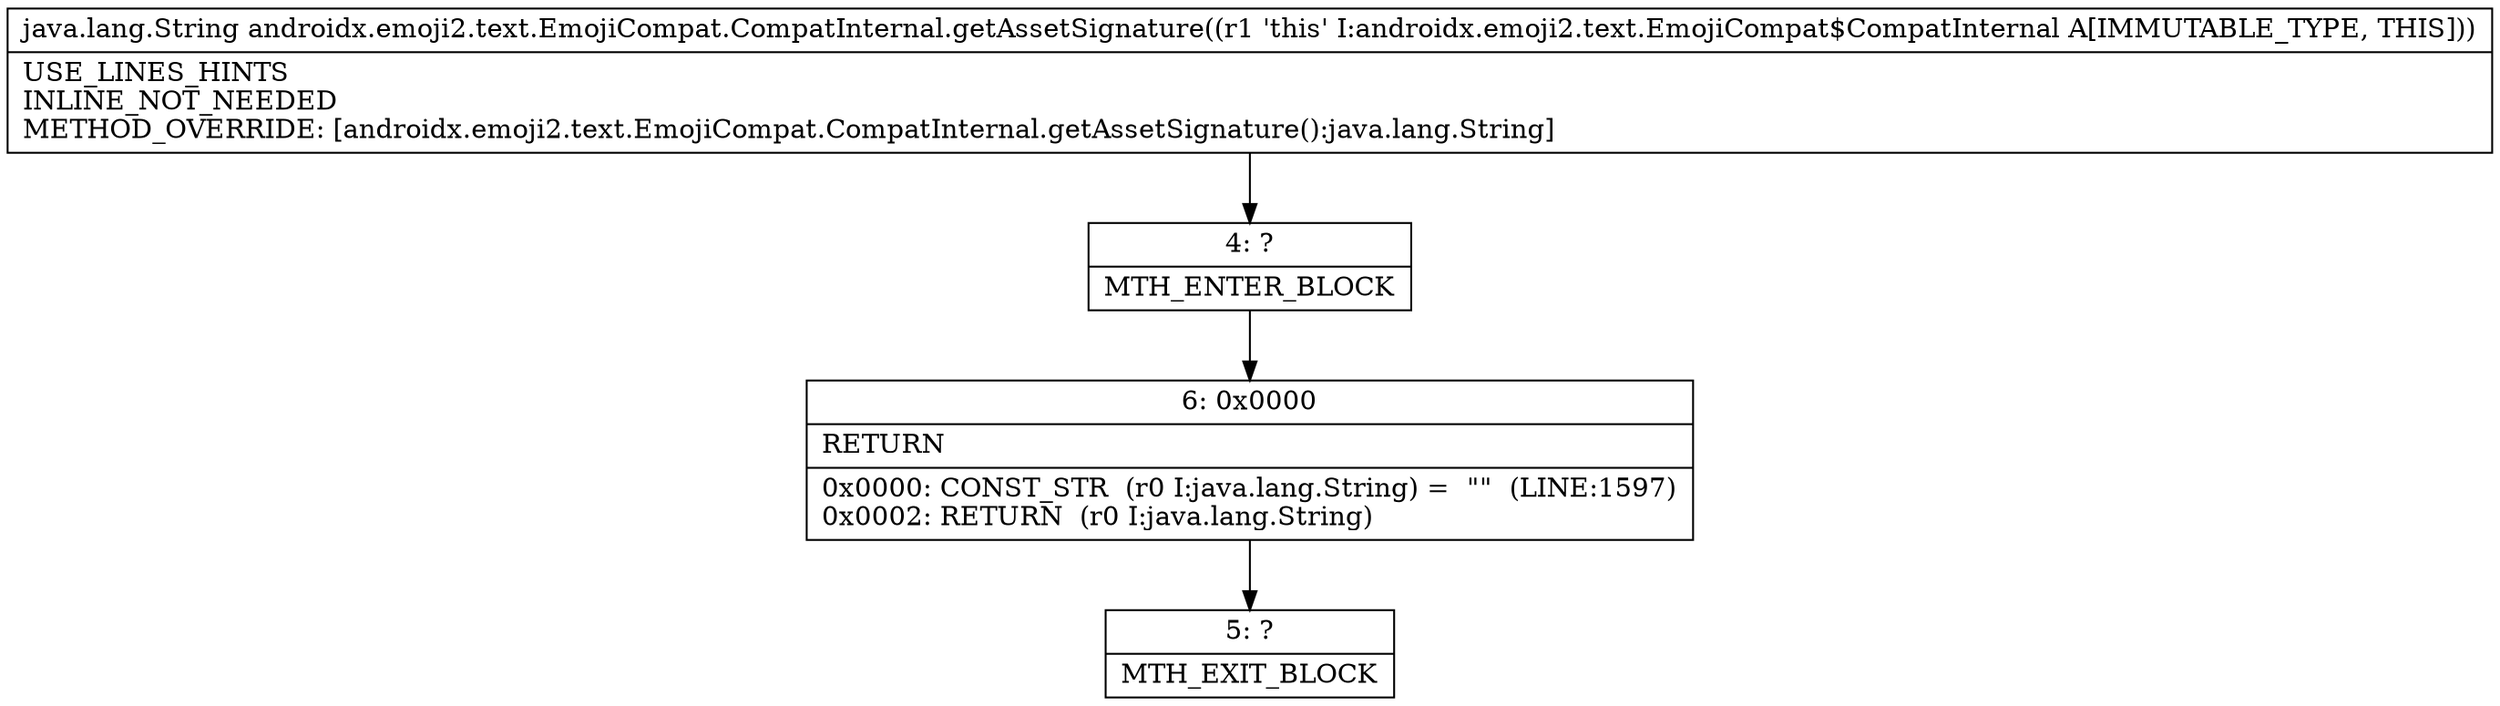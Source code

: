 digraph "CFG forandroidx.emoji2.text.EmojiCompat.CompatInternal.getAssetSignature()Ljava\/lang\/String;" {
Node_4 [shape=record,label="{4\:\ ?|MTH_ENTER_BLOCK\l}"];
Node_6 [shape=record,label="{6\:\ 0x0000|RETURN\l|0x0000: CONST_STR  (r0 I:java.lang.String) =  \"\"  (LINE:1597)\l0x0002: RETURN  (r0 I:java.lang.String) \l}"];
Node_5 [shape=record,label="{5\:\ ?|MTH_EXIT_BLOCK\l}"];
MethodNode[shape=record,label="{java.lang.String androidx.emoji2.text.EmojiCompat.CompatInternal.getAssetSignature((r1 'this' I:androidx.emoji2.text.EmojiCompat$CompatInternal A[IMMUTABLE_TYPE, THIS]))  | USE_LINES_HINTS\lINLINE_NOT_NEEDED\lMETHOD_OVERRIDE: [androidx.emoji2.text.EmojiCompat.CompatInternal.getAssetSignature():java.lang.String]\l}"];
MethodNode -> Node_4;Node_4 -> Node_6;
Node_6 -> Node_5;
}

